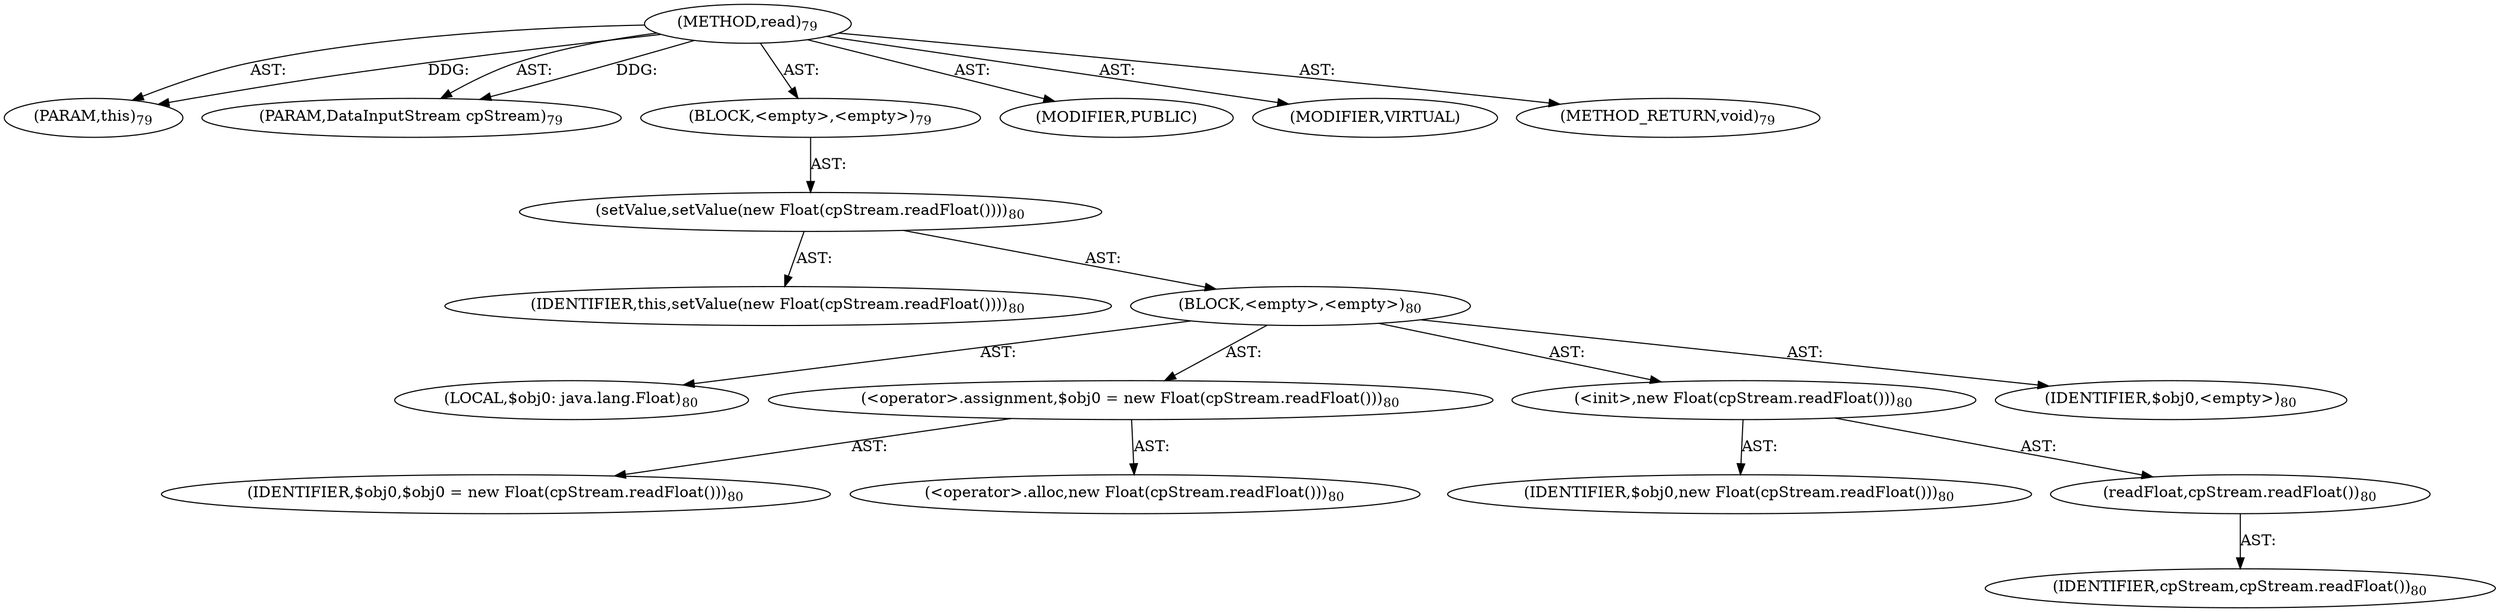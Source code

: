 digraph "read" {  
"111669149697" [label = <(METHOD,read)<SUB>79</SUB>> ]
"115964116992" [label = <(PARAM,this)<SUB>79</SUB>> ]
"115964116995" [label = <(PARAM,DataInputStream cpStream)<SUB>79</SUB>> ]
"25769803777" [label = <(BLOCK,&lt;empty&gt;,&lt;empty&gt;)<SUB>79</SUB>> ]
"30064771073" [label = <(setValue,setValue(new Float(cpStream.readFloat())))<SUB>80</SUB>> ]
"68719476736" [label = <(IDENTIFIER,this,setValue(new Float(cpStream.readFloat())))<SUB>80</SUB>> ]
"25769803778" [label = <(BLOCK,&lt;empty&gt;,&lt;empty&gt;)<SUB>80</SUB>> ]
"94489280512" [label = <(LOCAL,$obj0: java.lang.Float)<SUB>80</SUB>> ]
"30064771074" [label = <(&lt;operator&gt;.assignment,$obj0 = new Float(cpStream.readFloat()))<SUB>80</SUB>> ]
"68719476740" [label = <(IDENTIFIER,$obj0,$obj0 = new Float(cpStream.readFloat()))<SUB>80</SUB>> ]
"30064771075" [label = <(&lt;operator&gt;.alloc,new Float(cpStream.readFloat()))<SUB>80</SUB>> ]
"30064771076" [label = <(&lt;init&gt;,new Float(cpStream.readFloat()))<SUB>80</SUB>> ]
"68719476741" [label = <(IDENTIFIER,$obj0,new Float(cpStream.readFloat()))<SUB>80</SUB>> ]
"30064771077" [label = <(readFloat,cpStream.readFloat())<SUB>80</SUB>> ]
"68719476742" [label = <(IDENTIFIER,cpStream,cpStream.readFloat())<SUB>80</SUB>> ]
"68719476743" [label = <(IDENTIFIER,$obj0,&lt;empty&gt;)<SUB>80</SUB>> ]
"133143986178" [label = <(MODIFIER,PUBLIC)> ]
"133143986179" [label = <(MODIFIER,VIRTUAL)> ]
"128849018881" [label = <(METHOD_RETURN,void)<SUB>79</SUB>> ]
  "111669149697" -> "115964116992"  [ label = "AST: "] 
  "111669149697" -> "115964116995"  [ label = "AST: "] 
  "111669149697" -> "25769803777"  [ label = "AST: "] 
  "111669149697" -> "133143986178"  [ label = "AST: "] 
  "111669149697" -> "133143986179"  [ label = "AST: "] 
  "111669149697" -> "128849018881"  [ label = "AST: "] 
  "25769803777" -> "30064771073"  [ label = "AST: "] 
  "30064771073" -> "68719476736"  [ label = "AST: "] 
  "30064771073" -> "25769803778"  [ label = "AST: "] 
  "25769803778" -> "94489280512"  [ label = "AST: "] 
  "25769803778" -> "30064771074"  [ label = "AST: "] 
  "25769803778" -> "30064771076"  [ label = "AST: "] 
  "25769803778" -> "68719476743"  [ label = "AST: "] 
  "30064771074" -> "68719476740"  [ label = "AST: "] 
  "30064771074" -> "30064771075"  [ label = "AST: "] 
  "30064771076" -> "68719476741"  [ label = "AST: "] 
  "30064771076" -> "30064771077"  [ label = "AST: "] 
  "30064771077" -> "68719476742"  [ label = "AST: "] 
  "111669149697" -> "115964116992"  [ label = "DDG: "] 
  "111669149697" -> "115964116995"  [ label = "DDG: "] 
}
